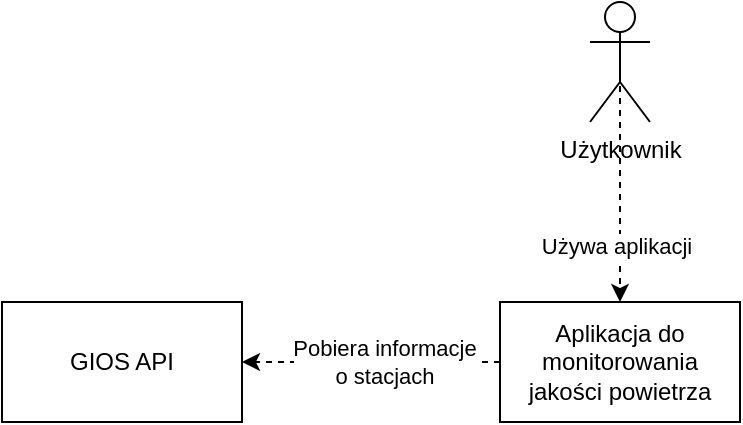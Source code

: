 <mxfile version="24.3.1" type="device" pages="3">
  <diagram name="Kontekst" id="Dbv4YL7r_yQivQSR6RRg">
    <mxGraphModel dx="971" dy="492" grid="1" gridSize="10" guides="1" tooltips="1" connect="1" arrows="1" fold="1" page="1" pageScale="1" pageWidth="827" pageHeight="1169" math="0" shadow="0">
      <root>
        <mxCell id="0" />
        <mxCell id="1" parent="0" />
        <mxCell id="nEE6WiJJYUpc5S6-ztf5-2" style="edgeStyle=orthogonalEdgeStyle;rounded=0;orthogonalLoop=1;jettySize=auto;html=1;exitX=0.5;exitY=0.5;exitDx=0;exitDy=0;exitPerimeter=0;entryX=0.5;entryY=0;entryDx=0;entryDy=0;dashed=1;" edge="1" parent="1" source="ivwYC19RhfglieHMtfO3-1" target="ivwYC19RhfglieHMtfO3-2">
          <mxGeometry relative="1" as="geometry" />
        </mxCell>
        <mxCell id="nEE6WiJJYUpc5S6-ztf5-5" value="Używa aplikacji" style="edgeLabel;html=1;align=center;verticalAlign=middle;resizable=0;points=[];" vertex="1" connectable="0" parent="nEE6WiJJYUpc5S6-ztf5-2">
          <mxGeometry x="0.528" y="-2" relative="1" as="geometry">
            <mxPoint as="offset" />
          </mxGeometry>
        </mxCell>
        <mxCell id="ivwYC19RhfglieHMtfO3-1" value="Użytkownik" style="shape=umlActor;verticalLabelPosition=bottom;verticalAlign=top;html=1;outlineConnect=0;" vertex="1" parent="1">
          <mxGeometry x="384" y="100" width="30" height="60" as="geometry" />
        </mxCell>
        <mxCell id="nEE6WiJJYUpc5S6-ztf5-3" style="edgeStyle=orthogonalEdgeStyle;rounded=0;orthogonalLoop=1;jettySize=auto;html=1;exitX=0;exitY=0.5;exitDx=0;exitDy=0;entryX=1;entryY=0.5;entryDx=0;entryDy=0;dashed=1;" edge="1" parent="1" source="ivwYC19RhfglieHMtfO3-2" target="ivwYC19RhfglieHMtfO3-3">
          <mxGeometry relative="1" as="geometry" />
        </mxCell>
        <mxCell id="nEE6WiJJYUpc5S6-ztf5-6" value="Pobiera informacje&lt;br&gt; o stacjach" style="edgeLabel;html=1;align=center;verticalAlign=middle;resizable=0;points=[];" vertex="1" connectable="0" parent="nEE6WiJJYUpc5S6-ztf5-3">
          <mxGeometry x="0.106" y="2" relative="1" as="geometry">
            <mxPoint x="13" y="-2" as="offset" />
          </mxGeometry>
        </mxCell>
        <mxCell id="ivwYC19RhfglieHMtfO3-2" value="Aplikacja do monitorowania jakości powietrza" style="rounded=0;whiteSpace=wrap;html=1;" vertex="1" parent="1">
          <mxGeometry x="339" y="250" width="120" height="60" as="geometry" />
        </mxCell>
        <mxCell id="ivwYC19RhfglieHMtfO3-3" value="GIOS API" style="rounded=0;whiteSpace=wrap;html=1;" vertex="1" parent="1">
          <mxGeometry x="90" y="250" width="120" height="60" as="geometry" />
        </mxCell>
      </root>
    </mxGraphModel>
  </diagram>
  <diagram id="b2G-NhTaP5Xxmwd8NawL" name="Kontenery">
    <mxGraphModel dx="922" dy="467" grid="1" gridSize="10" guides="1" tooltips="1" connect="1" arrows="1" fold="1" page="1" pageScale="1" pageWidth="827" pageHeight="1169" math="0" shadow="0">
      <root>
        <mxCell id="0" />
        <mxCell id="1" parent="0" />
        <mxCell id="L07ZRe51f8X7OoAxOMpN-1" value="BD SQL" style="shape=cylinder3;whiteSpace=wrap;html=1;boundedLbl=1;backgroundOutline=1;size=15;" vertex="1" parent="1">
          <mxGeometry x="140" y="450" width="60" height="80" as="geometry" />
        </mxCell>
        <mxCell id="c6kjpqvB2udijSdahj10-1" style="edgeStyle=orthogonalEdgeStyle;rounded=0;orthogonalLoop=1;jettySize=auto;html=1;exitX=0.5;exitY=0.5;exitDx=0;exitDy=0;exitPerimeter=0;dashed=1;" edge="1" parent="1" source="L07ZRe51f8X7OoAxOMpN-2" target="L07ZRe51f8X7OoAxOMpN-3">
          <mxGeometry relative="1" as="geometry" />
        </mxCell>
        <mxCell id="c6kjpqvB2udijSdahj10-5" value="Wchodzi na &lt;br&gt;stronę internetową" style="edgeLabel;html=1;align=center;verticalAlign=middle;resizable=0;points=[];" vertex="1" connectable="0" parent="c6kjpqvB2udijSdahj10-1">
          <mxGeometry x="0.217" y="1" relative="1" as="geometry">
            <mxPoint as="offset" />
          </mxGeometry>
        </mxCell>
        <mxCell id="L07ZRe51f8X7OoAxOMpN-2" value="Użytkownik" style="shape=umlActor;verticalLabelPosition=bottom;verticalAlign=top;html=1;outlineConnect=0;" vertex="1" parent="1">
          <mxGeometry x="390" y="150" width="30" height="60" as="geometry" />
        </mxCell>
        <mxCell id="c6kjpqvB2udijSdahj10-2" style="edgeStyle=orthogonalEdgeStyle;rounded=0;orthogonalLoop=1;jettySize=auto;html=1;exitX=0.5;exitY=1;exitDx=0;exitDy=0;dashed=1;" edge="1" parent="1" source="L07ZRe51f8X7OoAxOMpN-3" target="L07ZRe51f8X7OoAxOMpN-4">
          <mxGeometry relative="1" as="geometry" />
        </mxCell>
        <mxCell id="c6kjpqvB2udijSdahj10-8" value="Wysyła zapytania &lt;br&gt;do API" style="edgeLabel;html=1;align=center;verticalAlign=middle;resizable=0;points=[];" vertex="1" connectable="0" parent="c6kjpqvB2udijSdahj10-2">
          <mxGeometry x="-0.32" y="3" relative="1" as="geometry">
            <mxPoint x="-3" y="6" as="offset" />
          </mxGeometry>
        </mxCell>
        <mxCell id="L07ZRe51f8X7OoAxOMpN-3" value="Web App Frontend " style="rounded=0;whiteSpace=wrap;html=1;" vertex="1" parent="1">
          <mxGeometry x="345" y="300" width="120" height="60" as="geometry" />
        </mxCell>
        <mxCell id="c6kjpqvB2udijSdahj10-4" style="edgeStyle=orthogonalEdgeStyle;rounded=0;orthogonalLoop=1;jettySize=auto;html=1;exitX=1;exitY=0.5;exitDx=0;exitDy=0;entryX=0;entryY=0.5;entryDx=0;entryDy=0;dashed=1;" edge="1" parent="1" source="L07ZRe51f8X7OoAxOMpN-4" target="L07ZRe51f8X7OoAxOMpN-6">
          <mxGeometry relative="1" as="geometry" />
        </mxCell>
        <mxCell id="c6kjpqvB2udijSdahj10-7" value="Pobieranie nowych danych " style="edgeLabel;html=1;align=center;verticalAlign=middle;resizable=0;points=[];" vertex="1" connectable="0" parent="c6kjpqvB2udijSdahj10-4">
          <mxGeometry x="0.092" y="4" relative="1" as="geometry">
            <mxPoint as="offset" />
          </mxGeometry>
        </mxCell>
        <mxCell id="L07ZRe51f8X7OoAxOMpN-4" value="Django API" style="rounded=0;whiteSpace=wrap;html=1;" vertex="1" parent="1">
          <mxGeometry x="345" y="460" width="120" height="60" as="geometry" />
        </mxCell>
        <mxCell id="L07ZRe51f8X7OoAxOMpN-5" value="" style="swimlane;startSize=0;" vertex="1" parent="1">
          <mxGeometry x="120" y="270" width="390" height="280" as="geometry" />
        </mxCell>
        <mxCell id="L07ZRe51f8X7OoAxOMpN-6" value="GIOS API" style="rounded=0;whiteSpace=wrap;html=1;" vertex="1" parent="1">
          <mxGeometry x="650" y="460" width="120" height="60" as="geometry" />
        </mxCell>
        <mxCell id="c6kjpqvB2udijSdahj10-3" style="edgeStyle=orthogonalEdgeStyle;rounded=0;orthogonalLoop=1;jettySize=auto;html=1;exitX=0;exitY=0.5;exitDx=0;exitDy=0;entryX=1;entryY=0.5;entryDx=0;entryDy=0;entryPerimeter=0;dashed=1;" edge="1" parent="1" source="L07ZRe51f8X7OoAxOMpN-4" target="L07ZRe51f8X7OoAxOMpN-1">
          <mxGeometry relative="1" as="geometry" />
        </mxCell>
        <mxCell id="c6kjpqvB2udijSdahj10-6" value="Zapis i odczyt &lt;br&gt;danych historycznych" style="edgeLabel;html=1;align=center;verticalAlign=middle;resizable=0;points=[];" vertex="1" connectable="0" parent="c6kjpqvB2udijSdahj10-3">
          <mxGeometry x="0.131" y="1" relative="1" as="geometry">
            <mxPoint as="offset" />
          </mxGeometry>
        </mxCell>
      </root>
    </mxGraphModel>
  </diagram>
  <diagram id="CEjCa66G023OYU2EwXPk" name="Komponenty">
    <mxGraphModel dx="922" dy="467" grid="1" gridSize="10" guides="1" tooltips="1" connect="1" arrows="1" fold="1" page="1" pageScale="1" pageWidth="827" pageHeight="1169" math="0" shadow="0">
      <root>
        <mxCell id="0" />
        <mxCell id="1" parent="0" />
        <mxCell id="90s4pXX1cv5Ym1A18ls0-1" value="" style="swimlane;startSize=0;" vertex="1" parent="1">
          <mxGeometry x="70" y="520" width="610" height="350" as="geometry" />
        </mxCell>
        <mxCell id="kR6AkG37ibFVTsMSpSjT-2" style="edgeStyle=orthogonalEdgeStyle;rounded=0;orthogonalLoop=1;jettySize=auto;html=1;exitX=1;exitY=0.5;exitDx=0;exitDy=0;entryX=0;entryY=0.5;entryDx=0;entryDy=0;dashed=1;" edge="1" parent="90s4pXX1cv5Ym1A18ls0-1" source="90s4pXX1cv5Ym1A18ls0-2" target="90s4pXX1cv5Ym1A18ls0-4">
          <mxGeometry relative="1" as="geometry" />
        </mxCell>
        <mxCell id="kR6AkG37ibFVTsMSpSjT-32" value="Wywołuje" style="edgeLabel;html=1;align=center;verticalAlign=middle;resizable=0;points=[];" vertex="1" connectable="0" parent="kR6AkG37ibFVTsMSpSjT-2">
          <mxGeometry x="0.222" y="3" relative="1" as="geometry">
            <mxPoint x="-15" y="3" as="offset" />
          </mxGeometry>
        </mxCell>
        <mxCell id="90s4pXX1cv5Ym1A18ls0-2" value="URL-s" style="rounded=0;whiteSpace=wrap;html=1;" vertex="1" parent="90s4pXX1cv5Ym1A18ls0-1">
          <mxGeometry x="30" y="30" width="120" height="60" as="geometry" />
        </mxCell>
        <mxCell id="90s4pXX1cv5Ym1A18ls0-3" value="Komponent agregacji danych " style="rounded=0;whiteSpace=wrap;html=1;" vertex="1" parent="90s4pXX1cv5Ym1A18ls0-1">
          <mxGeometry x="310" y="210" width="120" height="60" as="geometry" />
        </mxCell>
        <mxCell id="kR6AkG37ibFVTsMSpSjT-3" style="edgeStyle=orthogonalEdgeStyle;rounded=0;orthogonalLoop=1;jettySize=auto;html=1;exitX=1;exitY=0.5;exitDx=0;exitDy=0;dashed=1;" edge="1" parent="90s4pXX1cv5Ym1A18ls0-1" source="90s4pXX1cv5Ym1A18ls0-4" target="90s4pXX1cv5Ym1A18ls0-5">
          <mxGeometry relative="1" as="geometry" />
        </mxCell>
        <mxCell id="kR6AkG37ibFVTsMSpSjT-33" value="Tworzy &lt;br&gt;stronę z " style="edgeLabel;html=1;align=center;verticalAlign=middle;resizable=0;points=[];" vertex="1" connectable="0" parent="kR6AkG37ibFVTsMSpSjT-3">
          <mxGeometry x="-0.289" y="1" relative="1" as="geometry">
            <mxPoint x="8" y="1" as="offset" />
          </mxGeometry>
        </mxCell>
        <mxCell id="90s4pXX1cv5Ym1A18ls0-4" value="Komponent tworzenia widoków " style="rounded=0;whiteSpace=wrap;html=1;" vertex="1" parent="90s4pXX1cv5Ym1A18ls0-1">
          <mxGeometry x="240" y="30" width="120" height="60" as="geometry" />
        </mxCell>
        <mxCell id="90s4pXX1cv5Ym1A18ls0-5" value="Wzorce HTML " style="rounded=0;whiteSpace=wrap;html=1;" vertex="1" parent="90s4pXX1cv5Ym1A18ls0-1">
          <mxGeometry x="450" y="30" width="120" height="60" as="geometry" />
        </mxCell>
        <mxCell id="kR6AkG37ibFVTsMSpSjT-25" value="Komponent zbierania danych o stacji " style="rounded=0;whiteSpace=wrap;html=1;" vertex="1" parent="90s4pXX1cv5Ym1A18ls0-1">
          <mxGeometry x="10" y="270" width="120" height="60" as="geometry" />
        </mxCell>
        <mxCell id="kR6AkG37ibFVTsMSpSjT-28" value="" style="endArrow=classic;html=1;rounded=0;exitX=0.5;exitY=1;exitDx=0;exitDy=0;entryX=0.5;entryY=0;entryDx=0;entryDy=0;dashed=1;" edge="1" parent="90s4pXX1cv5Ym1A18ls0-1" source="90s4pXX1cv5Ym1A18ls0-4" target="90s4pXX1cv5Ym1A18ls0-3">
          <mxGeometry width="50" height="50" relative="1" as="geometry">
            <mxPoint x="190" y="200" as="sourcePoint" />
            <mxPoint x="240" y="150" as="targetPoint" />
          </mxGeometry>
        </mxCell>
        <mxCell id="kR6AkG37ibFVTsMSpSjT-34" value="Korzysta z &lt;br&gt;dla danych historycznych " style="edgeLabel;html=1;align=center;verticalAlign=middle;resizable=0;points=[];" vertex="1" connectable="0" parent="kR6AkG37ibFVTsMSpSjT-28">
          <mxGeometry x="-0.055" y="3" relative="1" as="geometry">
            <mxPoint x="4" y="15" as="offset" />
          </mxGeometry>
        </mxCell>
        <mxCell id="kR6AkG37ibFVTsMSpSjT-29" value="" style="endArrow=classic;html=1;rounded=0;entryX=0.5;entryY=0;entryDx=0;entryDy=0;dashed=1;" edge="1" parent="90s4pXX1cv5Ym1A18ls0-1" target="kR6AkG37ibFVTsMSpSjT-25">
          <mxGeometry width="50" height="50" relative="1" as="geometry">
            <mxPoint x="300" y="90" as="sourcePoint" />
            <mxPoint x="270" y="150" as="targetPoint" />
          </mxGeometry>
        </mxCell>
        <mxCell id="90s4pXX1cv5Ym1A18ls0-6" value="BD SQL" style="shape=cylinder3;whiteSpace=wrap;html=1;boundedLbl=1;backgroundOutline=1;size=15;" vertex="1" parent="1">
          <mxGeometry x="410" y="950" width="60" height="80" as="geometry" />
        </mxCell>
        <mxCell id="kR6AkG37ibFVTsMSpSjT-5" style="rounded=0;orthogonalLoop=1;jettySize=auto;html=1;exitX=0.5;exitY=1;exitDx=0;exitDy=0;entryX=0.5;entryY=0;entryDx=0;entryDy=0;entryPerimeter=0;dashed=1;" edge="1" parent="1" source="90s4pXX1cv5Ym1A18ls0-3" target="90s4pXX1cv5Ym1A18ls0-6">
          <mxGeometry relative="1" as="geometry" />
        </mxCell>
        <mxCell id="kR6AkG37ibFVTsMSpSjT-35" value="Pobiera &lt;br&gt;dane historyczne " style="edgeLabel;html=1;align=center;verticalAlign=middle;resizable=0;points=[];" vertex="1" connectable="0" parent="kR6AkG37ibFVTsMSpSjT-5">
          <mxGeometry x="-0.43" y="2" relative="1" as="geometry">
            <mxPoint x="-2" y="12" as="offset" />
          </mxGeometry>
        </mxCell>
        <mxCell id="kR6AkG37ibFVTsMSpSjT-16" value="" style="swimlane;startSize=0;" vertex="1" parent="1">
          <mxGeometry x="70" y="210" width="610" height="260" as="geometry" />
        </mxCell>
        <mxCell id="KtWmR4WgJ22CcPzkRDNP-1" value="Strona główna" style="rounded=0;whiteSpace=wrap;html=1;" vertex="1" parent="kR6AkG37ibFVTsMSpSjT-16">
          <mxGeometry x="240" y="40" width="120" height="60" as="geometry" />
        </mxCell>
        <mxCell id="KtWmR4WgJ22CcPzkRDNP-2" value="Podstrona z listą stacji pomiarowych" style="rounded=0;whiteSpace=wrap;html=1;" vertex="1" parent="kR6AkG37ibFVTsMSpSjT-16">
          <mxGeometry x="30" y="160" width="120" height="60" as="geometry" />
        </mxCell>
        <mxCell id="KtWmR4WgJ22CcPzkRDNP-3" value="Podstrona z detalami stacji" style="rounded=0;whiteSpace=wrap;html=1;" vertex="1" parent="kR6AkG37ibFVTsMSpSjT-16">
          <mxGeometry x="240" y="160" width="120" height="60" as="geometry" />
        </mxCell>
        <mxCell id="KtWmR4WgJ22CcPzkRDNP-5" value="Podstrona z danymi historycznymi stacji " style="rounded=0;whiteSpace=wrap;html=1;" vertex="1" parent="kR6AkG37ibFVTsMSpSjT-16">
          <mxGeometry x="450" y="160" width="120" height="60" as="geometry" />
        </mxCell>
        <mxCell id="KtWmR4WgJ22CcPzkRDNP-6" value="" style="endArrow=classic;html=1;rounded=0;exitX=0.5;exitY=1;exitDx=0;exitDy=0;entryX=0.5;entryY=0;entryDx=0;entryDy=0;dashed=1;" edge="1" parent="kR6AkG37ibFVTsMSpSjT-16" source="KtWmR4WgJ22CcPzkRDNP-1" target="KtWmR4WgJ22CcPzkRDNP-2">
          <mxGeometry width="50" height="50" relative="1" as="geometry">
            <mxPoint x="130" y="120" as="sourcePoint" />
            <mxPoint x="180" y="70" as="targetPoint" />
          </mxGeometry>
        </mxCell>
        <mxCell id="KtWmR4WgJ22CcPzkRDNP-16" value="zawiera &lt;br&gt;odnośnik" style="edgeLabel;html=1;align=center;verticalAlign=middle;resizable=0;points=[];" vertex="1" connectable="0" parent="KtWmR4WgJ22CcPzkRDNP-6">
          <mxGeometry x="0.157" y="-2" relative="1" as="geometry">
            <mxPoint as="offset" />
          </mxGeometry>
        </mxCell>
        <mxCell id="KtWmR4WgJ22CcPzkRDNP-8" value="" style="endArrow=classic;html=1;rounded=0;exitX=1;exitY=0.5;exitDx=0;exitDy=0;dashed=1;" edge="1" parent="kR6AkG37ibFVTsMSpSjT-16" source="KtWmR4WgJ22CcPzkRDNP-3" target="KtWmR4WgJ22CcPzkRDNP-5">
          <mxGeometry width="50" height="50" relative="1" as="geometry">
            <mxPoint x="390" y="110" as="sourcePoint" />
            <mxPoint x="440" y="60" as="targetPoint" />
          </mxGeometry>
        </mxCell>
        <mxCell id="KtWmR4WgJ22CcPzkRDNP-20" value="zawiera&lt;br&gt;odnośnik" style="edgeLabel;html=1;align=center;verticalAlign=middle;resizable=0;points=[];" vertex="1" connectable="0" parent="KtWmR4WgJ22CcPzkRDNP-8">
          <mxGeometry x="-0.067" y="2" relative="1" as="geometry">
            <mxPoint as="offset" />
          </mxGeometry>
        </mxCell>
        <mxCell id="KtWmR4WgJ22CcPzkRDNP-18" value="" style="endArrow=classic;html=1;rounded=0;exitX=1;exitY=0.5;exitDx=0;exitDy=0;entryX=0;entryY=0.5;entryDx=0;entryDy=0;dashed=1;" edge="1" parent="kR6AkG37ibFVTsMSpSjT-16" source="KtWmR4WgJ22CcPzkRDNP-2" target="KtWmR4WgJ22CcPzkRDNP-3">
          <mxGeometry width="50" height="50" relative="1" as="geometry">
            <mxPoint x="480" y="100" as="sourcePoint" />
            <mxPoint x="530" y="50" as="targetPoint" />
          </mxGeometry>
        </mxCell>
        <mxCell id="KtWmR4WgJ22CcPzkRDNP-19" value="Zawiera&lt;br&gt;odnośniki" style="edgeLabel;html=1;align=center;verticalAlign=middle;resizable=0;points=[];" vertex="1" connectable="0" parent="KtWmR4WgJ22CcPzkRDNP-18">
          <mxGeometry x="-0.289" y="-2" relative="1" as="geometry">
            <mxPoint x="8" y="-2" as="offset" />
          </mxGeometry>
        </mxCell>
        <mxCell id="kR6AkG37ibFVTsMSpSjT-24" value="Uzytkownik" style="shape=umlActor;verticalLabelPosition=bottom;verticalAlign=top;html=1;outlineConnect=0;" vertex="1" parent="1">
          <mxGeometry x="355" y="70" width="30" height="60" as="geometry" />
        </mxCell>
        <mxCell id="kR6AkG37ibFVTsMSpSjT-30" value="" style="endArrow=classic;html=1;rounded=0;exitX=1;exitY=0.5;exitDx=0;exitDy=0;entryX=0.5;entryY=0;entryDx=0;entryDy=0;entryPerimeter=0;dashed=1;" edge="1" parent="1" source="kR6AkG37ibFVTsMSpSjT-25" target="90s4pXX1cv5Ym1A18ls0-6">
          <mxGeometry width="50" height="50" relative="1" as="geometry">
            <mxPoint x="350" y="900" as="sourcePoint" />
            <mxPoint x="400" y="850" as="targetPoint" />
          </mxGeometry>
        </mxCell>
        <mxCell id="kR6AkG37ibFVTsMSpSjT-36" value="Sprawdzanie czy dane&lt;br&gt; o stacji są zapisane" style="edgeLabel;html=1;align=center;verticalAlign=middle;resizable=0;points=[];" vertex="1" connectable="0" parent="kR6AkG37ibFVTsMSpSjT-30">
          <mxGeometry x="-0.085" y="-1" relative="1" as="geometry">
            <mxPoint as="offset" />
          </mxGeometry>
        </mxCell>
        <mxCell id="kR6AkG37ibFVTsMSpSjT-37" value="GIOS API" style="rounded=0;whiteSpace=wrap;html=1;" vertex="1" parent="1">
          <mxGeometry x="80" y="960" width="120" height="60" as="geometry" />
        </mxCell>
        <mxCell id="kR6AkG37ibFVTsMSpSjT-38" style="rounded=0;orthogonalLoop=1;jettySize=auto;html=1;exitX=0.5;exitY=1;exitDx=0;exitDy=0;entryX=0.5;entryY=0;entryDx=0;entryDy=0;dashed=1;" edge="1" parent="1" source="kR6AkG37ibFVTsMSpSjT-25" target="kR6AkG37ibFVTsMSpSjT-37">
          <mxGeometry relative="1" as="geometry" />
        </mxCell>
        <mxCell id="kR6AkG37ibFVTsMSpSjT-40" value="wysyłanie zapytań" style="edgeLabel;html=1;align=center;verticalAlign=middle;resizable=0;points=[];" vertex="1" connectable="0" parent="kR6AkG37ibFVTsMSpSjT-38">
          <mxGeometry x="0.067" y="-2" relative="1" as="geometry">
            <mxPoint as="offset" />
          </mxGeometry>
        </mxCell>
        <mxCell id="KtWmR4WgJ22CcPzkRDNP-9" value="" style="endArrow=classic;html=1;rounded=0;exitX=0.5;exitY=1;exitDx=0;exitDy=0;entryX=0.5;entryY=0;entryDx=0;entryDy=0;dashed=1;" edge="1" parent="1" source="KtWmR4WgJ22CcPzkRDNP-2" target="90s4pXX1cv5Ym1A18ls0-2">
          <mxGeometry width="50" height="50" relative="1" as="geometry">
            <mxPoint x="240" y="460" as="sourcePoint" />
            <mxPoint x="290" y="410" as="targetPoint" />
          </mxGeometry>
        </mxCell>
        <mxCell id="KtWmR4WgJ22CcPzkRDNP-13" value="wysyłanie &lt;br&gt;zapytań" style="edgeLabel;html=1;align=center;verticalAlign=middle;resizable=0;points=[];" vertex="1" connectable="0" parent="KtWmR4WgJ22CcPzkRDNP-9">
          <mxGeometry x="-0.083" y="3" relative="1" as="geometry">
            <mxPoint x="-1" as="offset" />
          </mxGeometry>
        </mxCell>
        <mxCell id="KtWmR4WgJ22CcPzkRDNP-10" value="" style="endArrow=classic;html=1;rounded=0;exitX=0.5;exitY=1;exitDx=0;exitDy=0;entryX=0.5;entryY=0;entryDx=0;entryDy=0;dashed=1;" edge="1" parent="1" source="KtWmR4WgJ22CcPzkRDNP-3" target="90s4pXX1cv5Ym1A18ls0-2">
          <mxGeometry width="50" height="50" relative="1" as="geometry">
            <mxPoint x="370" y="520" as="sourcePoint" />
            <mxPoint x="420" y="470" as="targetPoint" />
          </mxGeometry>
        </mxCell>
        <mxCell id="KtWmR4WgJ22CcPzkRDNP-14" value="wysyłanie &lt;br&gt;zapytań" style="edgeLabel;html=1;align=center;verticalAlign=middle;resizable=0;points=[];" vertex="1" connectable="0" parent="KtWmR4WgJ22CcPzkRDNP-10">
          <mxGeometry x="0.032" y="-3" relative="1" as="geometry">
            <mxPoint as="offset" />
          </mxGeometry>
        </mxCell>
        <mxCell id="KtWmR4WgJ22CcPzkRDNP-11" value="" style="endArrow=classic;html=1;rounded=0;exitX=0.5;exitY=1;exitDx=0;exitDy=0;entryX=0.5;entryY=0;entryDx=0;entryDy=0;dashed=1;" edge="1" parent="1" source="KtWmR4WgJ22CcPzkRDNP-5" target="90s4pXX1cv5Ym1A18ls0-2">
          <mxGeometry width="50" height="50" relative="1" as="geometry">
            <mxPoint x="520" y="510" as="sourcePoint" />
            <mxPoint x="570" y="460" as="targetPoint" />
          </mxGeometry>
        </mxCell>
        <mxCell id="KtWmR4WgJ22CcPzkRDNP-15" value="wysyłanie &lt;br&gt;zapytań" style="edgeLabel;html=1;align=center;verticalAlign=middle;resizable=0;points=[];" vertex="1" connectable="0" parent="KtWmR4WgJ22CcPzkRDNP-11">
          <mxGeometry x="0.025" y="-3" relative="1" as="geometry">
            <mxPoint as="offset" />
          </mxGeometry>
        </mxCell>
        <mxCell id="KtWmR4WgJ22CcPzkRDNP-12" value="" style="endArrow=classic;html=1;rounded=0;exitX=0.5;exitY=0.5;exitDx=0;exitDy=0;exitPerimeter=0;entryX=0.5;entryY=0;entryDx=0;entryDy=0;" edge="1" parent="1" source="kR6AkG37ibFVTsMSpSjT-24" target="KtWmR4WgJ22CcPzkRDNP-1">
          <mxGeometry width="50" height="50" relative="1" as="geometry">
            <mxPoint x="200" y="140" as="sourcePoint" />
            <mxPoint x="250" y="90" as="targetPoint" />
          </mxGeometry>
        </mxCell>
      </root>
    </mxGraphModel>
  </diagram>
</mxfile>

